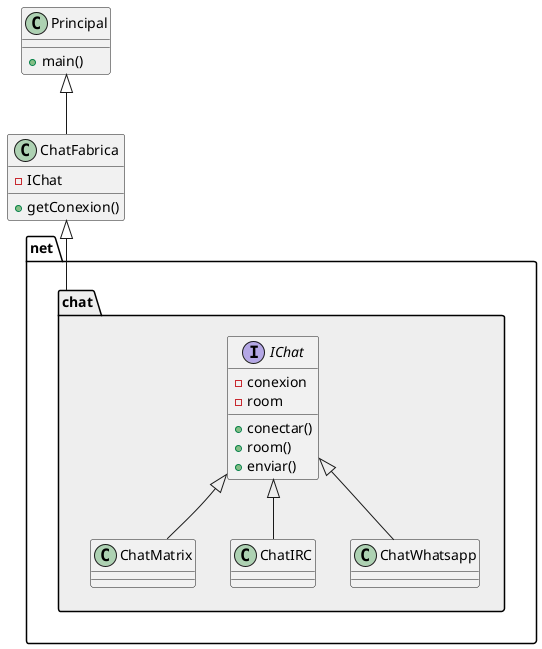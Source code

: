 @startuml

namespace net.chat #EEEEEE {
  interface IChat {
    -conexion
    -room
    +conectar()
    +room()
    +enviar()
  }
  IChat <|-- ChatMatrix
  IChat <|-- ChatIRC
  IChat <|-- ChatWhatsapp
}

class ChatFabrica {
  -IChat
  +getConexion()
}

ChatFabrica <|-- net.chat

class Principal {
  +main()
}

Principal <|-- ChatFabrica

@enduml
